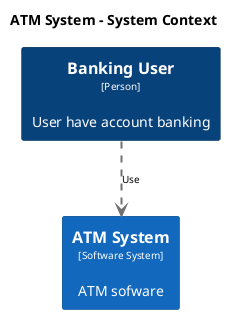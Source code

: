 @startuml(id=ABcSystem)
title ATM System - System Context

skinparam {
  shadowing false
  arrowFontSize 10
  defaultTextAlignment center
  wrapWidth 200
  maxMessageSize 100
}
hide stereotype
top to bottom direction
skinparam rectangle<<1>> {
  BackgroundColor #08427b
  FontColor #ffffff
  BorderColor #052e56
}
skinparam rectangle<<2>> {
  BackgroundColor #1168bd
  FontColor #ffffff
  BorderColor #0b4884
}
rectangle "==Banking User\n<size:10>[Person]</size>\n\nUser have account banking" <<1>> as 1
rectangle "==ATM System\n<size:10>[Software System]</size>\n\nATM sofware" <<2>> as 2
1 .[#707070,thickness=2].> 2 : "Use"
@enduml